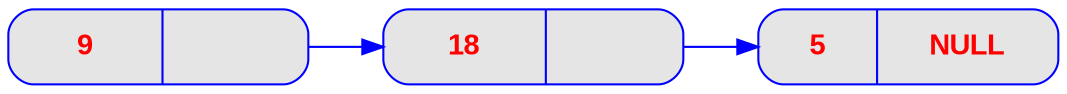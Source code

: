 digraph liste {
graph [
rankdir = "LR"
]
node [
fontname = "Arial bold"
fontsize = "14"
fontcolor = "red"
style = "rounded, filled"
shape = "record"
fillcolor = "grey90"
color = "blue"
width = "2"
]
edge [
color = "blue"
]
"ID_0001" [label = "{9 | <next> }"];
"ID_0001" : next -> "ID_0002";
"ID_0002" [label = "{18 | <next> }"];
"ID_0002" : next -> "ID_0003";
"ID_0003" [label = "{5 | <next> NULL}"];
}
